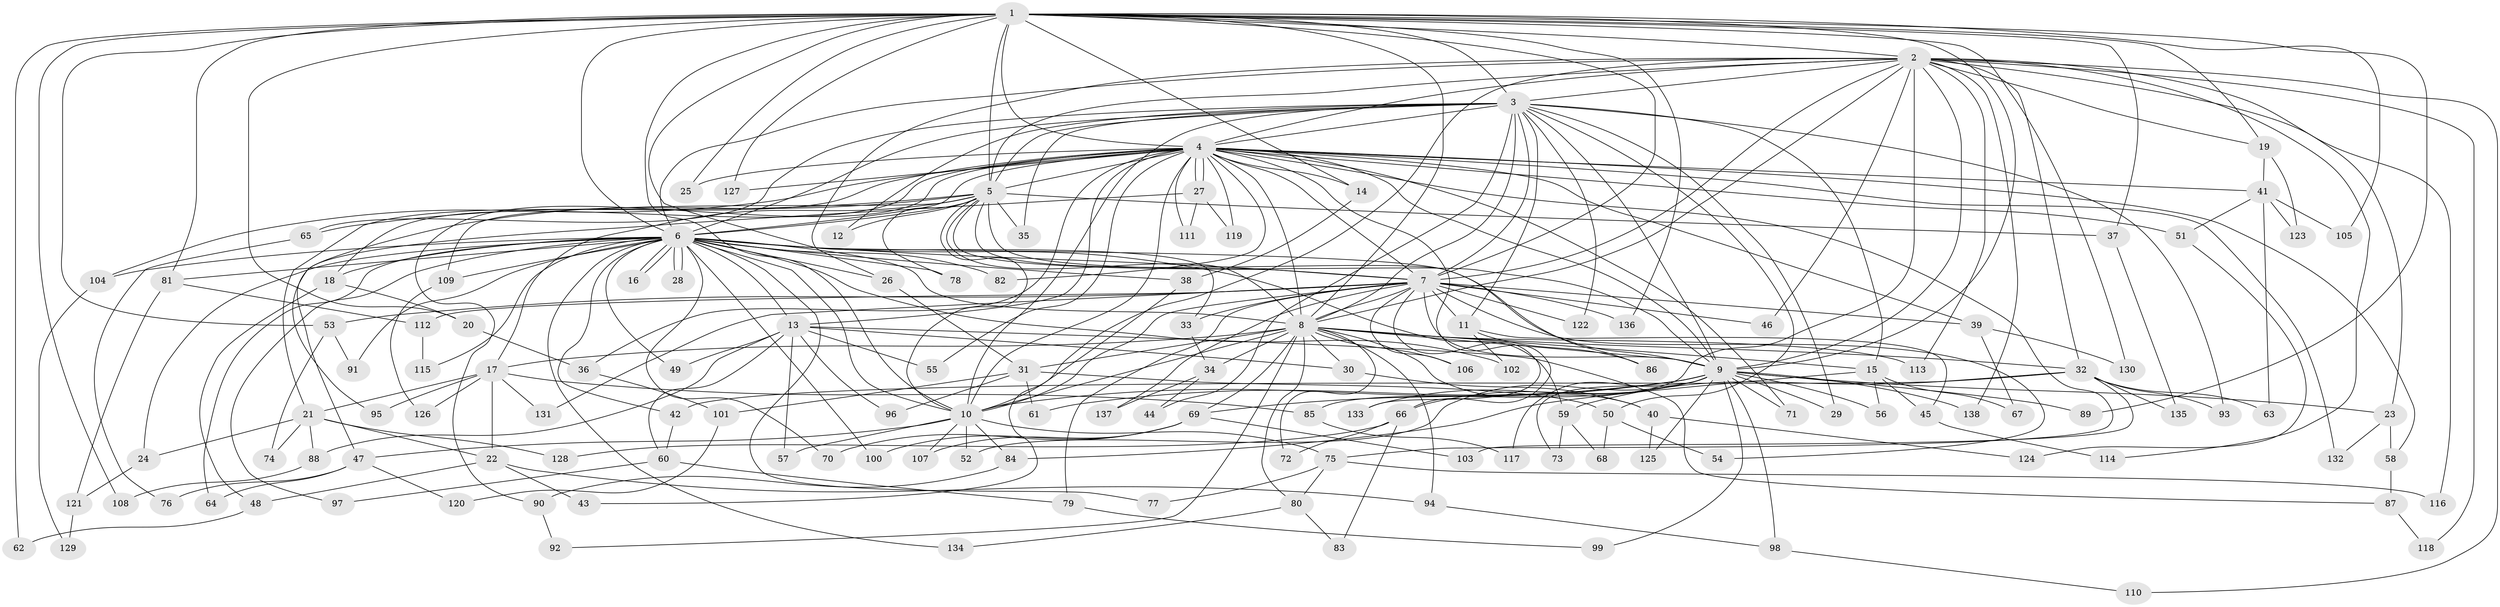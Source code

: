// Generated by graph-tools (version 1.1) at 2025/25/03/09/25 03:25:37]
// undirected, 138 vertices, 301 edges
graph export_dot {
graph [start="1"]
  node [color=gray90,style=filled];
  1;
  2;
  3;
  4;
  5;
  6;
  7;
  8;
  9;
  10;
  11;
  12;
  13;
  14;
  15;
  16;
  17;
  18;
  19;
  20;
  21;
  22;
  23;
  24;
  25;
  26;
  27;
  28;
  29;
  30;
  31;
  32;
  33;
  34;
  35;
  36;
  37;
  38;
  39;
  40;
  41;
  42;
  43;
  44;
  45;
  46;
  47;
  48;
  49;
  50;
  51;
  52;
  53;
  54;
  55;
  56;
  57;
  58;
  59;
  60;
  61;
  62;
  63;
  64;
  65;
  66;
  67;
  68;
  69;
  70;
  71;
  72;
  73;
  74;
  75;
  76;
  77;
  78;
  79;
  80;
  81;
  82;
  83;
  84;
  85;
  86;
  87;
  88;
  89;
  90;
  91;
  92;
  93;
  94;
  95;
  96;
  97;
  98;
  99;
  100;
  101;
  102;
  103;
  104;
  105;
  106;
  107;
  108;
  109;
  110;
  111;
  112;
  113;
  114;
  115;
  116;
  117;
  118;
  119;
  120;
  121;
  122;
  123;
  124;
  125;
  126;
  127;
  128;
  129;
  130;
  131;
  132;
  133;
  134;
  135;
  136;
  137;
  138;
  1 -- 2;
  1 -- 3;
  1 -- 4;
  1 -- 5;
  1 -- 6;
  1 -- 7;
  1 -- 8;
  1 -- 9;
  1 -- 10;
  1 -- 14;
  1 -- 19;
  1 -- 20;
  1 -- 25;
  1 -- 33;
  1 -- 37;
  1 -- 53;
  1 -- 62;
  1 -- 81;
  1 -- 89;
  1 -- 105;
  1 -- 108;
  1 -- 127;
  1 -- 130;
  1 -- 136;
  2 -- 3;
  2 -- 4;
  2 -- 5;
  2 -- 6;
  2 -- 7;
  2 -- 8;
  2 -- 9;
  2 -- 10;
  2 -- 19;
  2 -- 23;
  2 -- 26;
  2 -- 32;
  2 -- 46;
  2 -- 85;
  2 -- 110;
  2 -- 113;
  2 -- 114;
  2 -- 116;
  2 -- 118;
  2 -- 138;
  3 -- 4;
  3 -- 5;
  3 -- 6;
  3 -- 7;
  3 -- 8;
  3 -- 9;
  3 -- 10;
  3 -- 11;
  3 -- 12;
  3 -- 15;
  3 -- 29;
  3 -- 35;
  3 -- 44;
  3 -- 50;
  3 -- 65;
  3 -- 93;
  3 -- 122;
  4 -- 5;
  4 -- 6;
  4 -- 7;
  4 -- 8;
  4 -- 9;
  4 -- 10;
  4 -- 13;
  4 -- 14;
  4 -- 18;
  4 -- 21;
  4 -- 25;
  4 -- 27;
  4 -- 27;
  4 -- 36;
  4 -- 39;
  4 -- 41;
  4 -- 51;
  4 -- 55;
  4 -- 58;
  4 -- 66;
  4 -- 71;
  4 -- 75;
  4 -- 82;
  4 -- 90;
  4 -- 104;
  4 -- 111;
  4 -- 119;
  4 -- 127;
  4 -- 132;
  5 -- 6;
  5 -- 7;
  5 -- 8;
  5 -- 9;
  5 -- 10;
  5 -- 12;
  5 -- 17;
  5 -- 35;
  5 -- 37;
  5 -- 65;
  5 -- 78;
  5 -- 86;
  5 -- 95;
  5 -- 109;
  6 -- 7;
  6 -- 8;
  6 -- 9;
  6 -- 10;
  6 -- 13;
  6 -- 16;
  6 -- 16;
  6 -- 18;
  6 -- 24;
  6 -- 26;
  6 -- 28;
  6 -- 28;
  6 -- 38;
  6 -- 42;
  6 -- 49;
  6 -- 59;
  6 -- 64;
  6 -- 70;
  6 -- 77;
  6 -- 78;
  6 -- 81;
  6 -- 82;
  6 -- 91;
  6 -- 97;
  6 -- 100;
  6 -- 102;
  6 -- 104;
  6 -- 109;
  6 -- 115;
  6 -- 134;
  7 -- 8;
  7 -- 9;
  7 -- 10;
  7 -- 11;
  7 -- 33;
  7 -- 39;
  7 -- 46;
  7 -- 53;
  7 -- 54;
  7 -- 79;
  7 -- 106;
  7 -- 112;
  7 -- 122;
  7 -- 131;
  7 -- 133;
  7 -- 136;
  7 -- 137;
  8 -- 9;
  8 -- 10;
  8 -- 15;
  8 -- 17;
  8 -- 30;
  8 -- 31;
  8 -- 32;
  8 -- 34;
  8 -- 40;
  8 -- 69;
  8 -- 72;
  8 -- 80;
  8 -- 92;
  8 -- 94;
  8 -- 106;
  8 -- 113;
  9 -- 10;
  9 -- 23;
  9 -- 29;
  9 -- 52;
  9 -- 56;
  9 -- 61;
  9 -- 66;
  9 -- 69;
  9 -- 71;
  9 -- 73;
  9 -- 89;
  9 -- 98;
  9 -- 99;
  9 -- 117;
  9 -- 125;
  9 -- 133;
  9 -- 138;
  10 -- 47;
  10 -- 52;
  10 -- 57;
  10 -- 75;
  10 -- 84;
  10 -- 107;
  11 -- 45;
  11 -- 86;
  11 -- 102;
  13 -- 30;
  13 -- 49;
  13 -- 55;
  13 -- 57;
  13 -- 60;
  13 -- 87;
  13 -- 88;
  13 -- 96;
  14 -- 38;
  15 -- 45;
  15 -- 56;
  15 -- 67;
  15 -- 84;
  17 -- 21;
  17 -- 22;
  17 -- 85;
  17 -- 95;
  17 -- 126;
  17 -- 131;
  18 -- 20;
  18 -- 48;
  19 -- 41;
  19 -- 123;
  20 -- 36;
  21 -- 22;
  21 -- 24;
  21 -- 74;
  21 -- 88;
  21 -- 128;
  22 -- 43;
  22 -- 48;
  22 -- 94;
  23 -- 58;
  23 -- 132;
  24 -- 121;
  26 -- 31;
  27 -- 47;
  27 -- 111;
  27 -- 119;
  30 -- 40;
  31 -- 50;
  31 -- 61;
  31 -- 96;
  31 -- 101;
  32 -- 42;
  32 -- 59;
  32 -- 63;
  32 -- 93;
  32 -- 103;
  32 -- 135;
  33 -- 34;
  34 -- 44;
  34 -- 137;
  36 -- 101;
  37 -- 135;
  38 -- 43;
  39 -- 67;
  39 -- 130;
  40 -- 124;
  40 -- 125;
  41 -- 51;
  41 -- 63;
  41 -- 105;
  41 -- 123;
  42 -- 60;
  45 -- 114;
  47 -- 64;
  47 -- 76;
  47 -- 120;
  48 -- 62;
  50 -- 54;
  50 -- 68;
  51 -- 124;
  53 -- 74;
  53 -- 91;
  58 -- 87;
  59 -- 68;
  59 -- 73;
  60 -- 79;
  60 -- 97;
  65 -- 76;
  66 -- 72;
  66 -- 83;
  66 -- 128;
  69 -- 70;
  69 -- 100;
  69 -- 103;
  69 -- 107;
  75 -- 77;
  75 -- 80;
  75 -- 116;
  79 -- 99;
  80 -- 83;
  80 -- 134;
  81 -- 112;
  81 -- 121;
  84 -- 90;
  85 -- 117;
  87 -- 118;
  88 -- 108;
  90 -- 92;
  94 -- 98;
  98 -- 110;
  101 -- 120;
  104 -- 129;
  109 -- 126;
  112 -- 115;
  121 -- 129;
}

